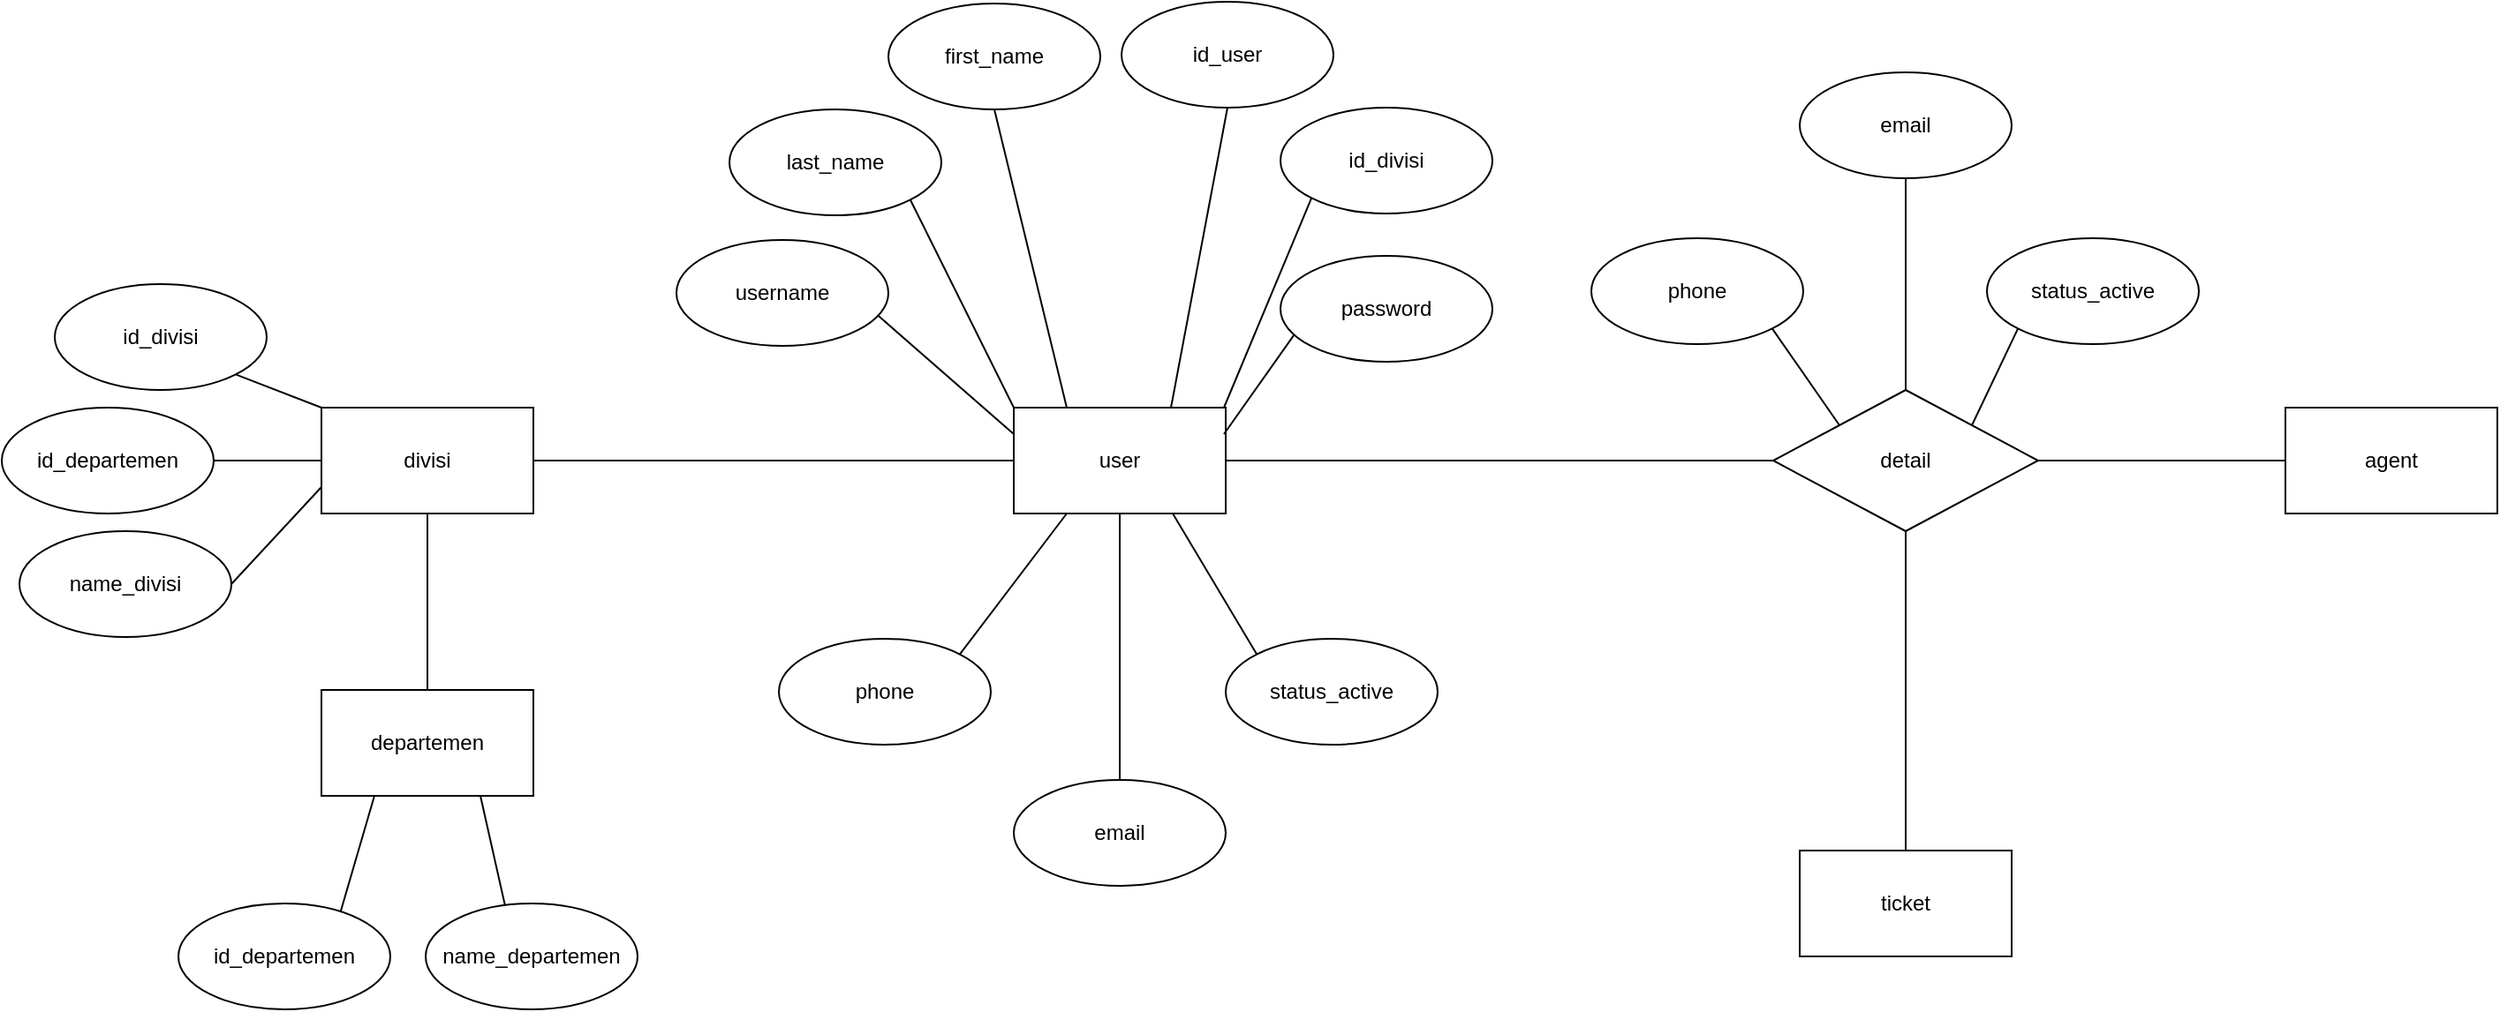 <mxfile version="21.6.6" type="github">
  <diagram name="Page-1" id="eoXUh2BZkERyDN2w-U0W">
    <mxGraphModel dx="3012" dy="1032" grid="1" gridSize="10" guides="1" tooltips="1" connect="1" arrows="1" fold="1" page="1" pageScale="1" pageWidth="1100" pageHeight="850" math="0" shadow="0">
      <root>
        <mxCell id="0" />
        <mxCell id="1" parent="0" />
        <mxCell id="iSvbAGB6jEqxjPEfxs2Z-42" style="rounded=0;orthogonalLoop=1;jettySize=auto;html=1;exitX=0.5;exitY=1;exitDx=0;exitDy=0;entryX=0.5;entryY=0;entryDx=0;entryDy=0;endArrow=none;endFill=0;" edge="1" parent="1" target="iSvbAGB6jEqxjPEfxs2Z-3">
          <mxGeometry relative="1" as="geometry">
            <mxPoint x="343" y="540" as="sourcePoint" />
          </mxGeometry>
        </mxCell>
        <mxCell id="iSvbAGB6jEqxjPEfxs2Z-45" style="rounded=0;orthogonalLoop=1;jettySize=auto;html=1;exitX=0.25;exitY=1;exitDx=0;exitDy=0;entryX=1;entryY=0;entryDx=0;entryDy=0;endArrow=none;endFill=0;" edge="1" parent="1" target="iSvbAGB6jEqxjPEfxs2Z-43">
          <mxGeometry relative="1" as="geometry">
            <mxPoint x="313" y="700" as="sourcePoint" />
          </mxGeometry>
        </mxCell>
        <mxCell id="iSvbAGB6jEqxjPEfxs2Z-46" style="rounded=0;orthogonalLoop=1;jettySize=auto;html=1;exitX=0.75;exitY=1;exitDx=0;exitDy=0;entryX=0;entryY=0;entryDx=0;entryDy=0;endArrow=none;endFill=0;" edge="1" parent="1" target="iSvbAGB6jEqxjPEfxs2Z-44">
          <mxGeometry relative="1" as="geometry">
            <mxPoint x="373" y="700" as="sourcePoint" />
          </mxGeometry>
        </mxCell>
        <mxCell id="iSvbAGB6jEqxjPEfxs2Z-48" style="rounded=0;orthogonalLoop=1;jettySize=auto;html=1;exitX=1;exitY=0.5;exitDx=0;exitDy=0;entryX=0;entryY=0.5;entryDx=0;entryDy=0;endArrow=none;endFill=0;" edge="1" parent="1" source="iSvbAGB6jEqxjPEfxs2Z-4" target="iSvbAGB6jEqxjPEfxs2Z-47">
          <mxGeometry relative="1" as="geometry" />
        </mxCell>
        <mxCell id="iSvbAGB6jEqxjPEfxs2Z-63" style="rounded=0;orthogonalLoop=1;jettySize=auto;html=1;exitX=0.25;exitY=1;exitDx=0;exitDy=0;entryX=1;entryY=0;entryDx=0;entryDy=0;endArrow=none;endFill=0;" edge="1" parent="1" source="iSvbAGB6jEqxjPEfxs2Z-4" target="iSvbAGB6jEqxjPEfxs2Z-28">
          <mxGeometry relative="1" as="geometry" />
        </mxCell>
        <mxCell id="iSvbAGB6jEqxjPEfxs2Z-64" style="rounded=0;orthogonalLoop=1;jettySize=auto;html=1;exitX=0.5;exitY=1;exitDx=0;exitDy=0;entryX=0.5;entryY=0;entryDx=0;entryDy=0;endArrow=none;endFill=0;" edge="1" parent="1" source="iSvbAGB6jEqxjPEfxs2Z-4" target="iSvbAGB6jEqxjPEfxs2Z-29">
          <mxGeometry relative="1" as="geometry" />
        </mxCell>
        <mxCell id="iSvbAGB6jEqxjPEfxs2Z-65" style="rounded=0;orthogonalLoop=1;jettySize=auto;html=1;exitX=0.75;exitY=1;exitDx=0;exitDy=0;entryX=0;entryY=0;entryDx=0;entryDy=0;endArrow=none;endFill=0;" edge="1" parent="1" source="iSvbAGB6jEqxjPEfxs2Z-4" target="iSvbAGB6jEqxjPEfxs2Z-30">
          <mxGeometry relative="1" as="geometry" />
        </mxCell>
        <mxCell id="iSvbAGB6jEqxjPEfxs2Z-4" value="user" style="rounded=0;whiteSpace=wrap;html=1;" vertex="1" parent="1">
          <mxGeometry x="283" y="279" width="120" height="60" as="geometry" />
        </mxCell>
        <mxCell id="iSvbAGB6jEqxjPEfxs2Z-5" value="ticket" style="rounded=0;whiteSpace=wrap;html=1;" vertex="1" parent="1">
          <mxGeometry x="728" y="530" width="120" height="60" as="geometry" />
        </mxCell>
        <mxCell id="iSvbAGB6jEqxjPEfxs2Z-8" style="edgeStyle=orthogonalEdgeStyle;rounded=0;orthogonalLoop=1;jettySize=auto;html=1;exitX=1;exitY=0.5;exitDx=0;exitDy=0;entryX=0;entryY=0.5;entryDx=0;entryDy=0;endArrow=none;endFill=0;" edge="1" parent="1" source="iSvbAGB6jEqxjPEfxs2Z-7">
          <mxGeometry relative="1" as="geometry">
            <mxPoint x="230" y="255" as="targetPoint" />
          </mxGeometry>
        </mxCell>
        <mxCell id="iSvbAGB6jEqxjPEfxs2Z-10" style="rounded=0;orthogonalLoop=1;jettySize=auto;html=1;exitX=1;exitY=1;exitDx=0;exitDy=0;entryX=0.25;entryY=0;entryDx=0;entryDy=0;endArrow=none;endFill=0;" edge="1" parent="1" source="iSvbAGB6jEqxjPEfxs2Z-9">
          <mxGeometry relative="1" as="geometry">
            <mxPoint x="260" y="225" as="targetPoint" />
          </mxGeometry>
        </mxCell>
        <mxCell id="iSvbAGB6jEqxjPEfxs2Z-21" style="rounded=0;orthogonalLoop=1;jettySize=auto;html=1;exitX=0.5;exitY=1;exitDx=0;exitDy=0;entryX=0.25;entryY=0;entryDx=0;entryDy=0;endArrow=none;endFill=0;" edge="1" parent="1" source="iSvbAGB6jEqxjPEfxs2Z-12" target="iSvbAGB6jEqxjPEfxs2Z-4">
          <mxGeometry relative="1" as="geometry" />
        </mxCell>
        <mxCell id="iSvbAGB6jEqxjPEfxs2Z-12" value="first_name" style="ellipse;whiteSpace=wrap;html=1;" vertex="1" parent="1">
          <mxGeometry x="212" y="50" width="120" height="60" as="geometry" />
        </mxCell>
        <mxCell id="iSvbAGB6jEqxjPEfxs2Z-23" style="rounded=0;orthogonalLoop=1;jettySize=auto;html=1;exitX=0.5;exitY=1;exitDx=0;exitDy=0;entryX=0.75;entryY=0;entryDx=0;entryDy=0;endArrow=none;endFill=0;" edge="1" parent="1" source="iSvbAGB6jEqxjPEfxs2Z-15">
          <mxGeometry relative="1" as="geometry">
            <mxPoint x="372" y="279" as="targetPoint" />
          </mxGeometry>
        </mxCell>
        <mxCell id="iSvbAGB6jEqxjPEfxs2Z-15" value="id_user" style="ellipse;whiteSpace=wrap;html=1;" vertex="1" parent="1">
          <mxGeometry x="344" y="49" width="120" height="60" as="geometry" />
        </mxCell>
        <mxCell id="iSvbAGB6jEqxjPEfxs2Z-24" style="rounded=0;orthogonalLoop=1;jettySize=auto;html=1;exitX=0;exitY=1;exitDx=0;exitDy=0;entryX=1;entryY=0;entryDx=0;entryDy=0;endArrow=none;endFill=0;" edge="1" parent="1" source="iSvbAGB6jEqxjPEfxs2Z-16">
          <mxGeometry relative="1" as="geometry">
            <mxPoint x="402" y="279" as="targetPoint" />
          </mxGeometry>
        </mxCell>
        <mxCell id="iSvbAGB6jEqxjPEfxs2Z-16" value="id_divisi" style="ellipse;whiteSpace=wrap;html=1;" vertex="1" parent="1">
          <mxGeometry x="434" y="109" width="120" height="60" as="geometry" />
        </mxCell>
        <mxCell id="iSvbAGB6jEqxjPEfxs2Z-20" style="rounded=0;orthogonalLoop=1;jettySize=auto;html=1;exitX=1;exitY=1;exitDx=0;exitDy=0;entryX=0;entryY=0;entryDx=0;entryDy=0;endArrow=none;endFill=0;" edge="1" parent="1" source="iSvbAGB6jEqxjPEfxs2Z-17" target="iSvbAGB6jEqxjPEfxs2Z-4">
          <mxGeometry relative="1" as="geometry" />
        </mxCell>
        <mxCell id="iSvbAGB6jEqxjPEfxs2Z-17" value="last_name" style="ellipse;whiteSpace=wrap;html=1;" vertex="1" parent="1">
          <mxGeometry x="122" y="110" width="120" height="60" as="geometry" />
        </mxCell>
        <mxCell id="iSvbAGB6jEqxjPEfxs2Z-19" style="rounded=0;orthogonalLoop=1;jettySize=auto;html=1;exitX=0.944;exitY=0.701;exitDx=0;exitDy=0;entryX=0;entryY=0.25;entryDx=0;entryDy=0;endArrow=none;endFill=0;exitPerimeter=0;" edge="1" parent="1" source="iSvbAGB6jEqxjPEfxs2Z-18" target="iSvbAGB6jEqxjPEfxs2Z-4">
          <mxGeometry relative="1" as="geometry" />
        </mxCell>
        <mxCell id="iSvbAGB6jEqxjPEfxs2Z-18" value="username" style="ellipse;whiteSpace=wrap;html=1;" vertex="1" parent="1">
          <mxGeometry x="92" y="184" width="120" height="60" as="geometry" />
        </mxCell>
        <mxCell id="iSvbAGB6jEqxjPEfxs2Z-26" style="rounded=0;orthogonalLoop=1;jettySize=auto;html=1;exitX=0.064;exitY=0.747;exitDx=0;exitDy=0;entryX=1;entryY=0.25;entryDx=0;entryDy=0;endArrow=none;endFill=0;exitPerimeter=0;" edge="1" parent="1" source="iSvbAGB6jEqxjPEfxs2Z-25">
          <mxGeometry relative="1" as="geometry">
            <mxPoint x="402" y="294" as="targetPoint" />
          </mxGeometry>
        </mxCell>
        <mxCell id="iSvbAGB6jEqxjPEfxs2Z-25" value="password" style="ellipse;whiteSpace=wrap;html=1;" vertex="1" parent="1">
          <mxGeometry x="434" y="193" width="120" height="60" as="geometry" />
        </mxCell>
        <mxCell id="iSvbAGB6jEqxjPEfxs2Z-28" value="phone" style="ellipse;whiteSpace=wrap;html=1;" vertex="1" parent="1">
          <mxGeometry x="150" y="410" width="120" height="60" as="geometry" />
        </mxCell>
        <mxCell id="iSvbAGB6jEqxjPEfxs2Z-29" value="email" style="ellipse;whiteSpace=wrap;html=1;" vertex="1" parent="1">
          <mxGeometry x="283" y="490" width="120" height="60" as="geometry" />
        </mxCell>
        <mxCell id="iSvbAGB6jEqxjPEfxs2Z-30" value="status_active" style="ellipse;whiteSpace=wrap;html=1;" vertex="1" parent="1">
          <mxGeometry x="403" y="410" width="120" height="60" as="geometry" />
        </mxCell>
        <mxCell id="iSvbAGB6jEqxjPEfxs2Z-36" style="rounded=0;orthogonalLoop=1;jettySize=auto;html=1;exitX=1;exitY=1;exitDx=0;exitDy=0;entryX=0;entryY=0.25;entryDx=0;entryDy=0;endArrow=none;endFill=0;" edge="1" parent="1" source="iSvbAGB6jEqxjPEfxs2Z-35">
          <mxGeometry relative="1" as="geometry">
            <mxPoint x="283" y="495" as="targetPoint" />
          </mxGeometry>
        </mxCell>
        <mxCell id="iSvbAGB6jEqxjPEfxs2Z-38" style="rounded=0;orthogonalLoop=1;jettySize=auto;html=1;exitX=1;exitY=0.5;exitDx=0;exitDy=0;entryX=0;entryY=0.5;entryDx=0;entryDy=0;endArrow=none;endFill=0;" edge="1" parent="1" source="iSvbAGB6jEqxjPEfxs2Z-37">
          <mxGeometry relative="1" as="geometry">
            <mxPoint x="283" y="510" as="targetPoint" />
          </mxGeometry>
        </mxCell>
        <mxCell id="iSvbAGB6jEqxjPEfxs2Z-40" style="rounded=0;orthogonalLoop=1;jettySize=auto;html=1;exitX=1;exitY=0;exitDx=0;exitDy=0;entryX=0;entryY=0.75;entryDx=0;entryDy=0;endArrow=none;endFill=0;" edge="1" parent="1" source="iSvbAGB6jEqxjPEfxs2Z-39">
          <mxGeometry relative="1" as="geometry">
            <mxPoint x="283" y="525" as="targetPoint" />
          </mxGeometry>
        </mxCell>
        <mxCell id="iSvbAGB6jEqxjPEfxs2Z-67" style="rounded=0;orthogonalLoop=1;jettySize=auto;html=1;exitX=1;exitY=0.5;exitDx=0;exitDy=0;entryX=0;entryY=0.5;entryDx=0;entryDy=0;endArrow=none;endFill=0;" edge="1" parent="1" source="iSvbAGB6jEqxjPEfxs2Z-47" target="iSvbAGB6jEqxjPEfxs2Z-66">
          <mxGeometry relative="1" as="geometry" />
        </mxCell>
        <mxCell id="iSvbAGB6jEqxjPEfxs2Z-68" style="rounded=0;orthogonalLoop=1;jettySize=auto;html=1;exitX=0.5;exitY=1;exitDx=0;exitDy=0;entryX=0.5;entryY=0;entryDx=0;entryDy=0;endArrow=none;endFill=0;" edge="1" parent="1" source="iSvbAGB6jEqxjPEfxs2Z-47" target="iSvbAGB6jEqxjPEfxs2Z-5">
          <mxGeometry relative="1" as="geometry" />
        </mxCell>
        <mxCell id="iSvbAGB6jEqxjPEfxs2Z-72" style="rounded=0;orthogonalLoop=1;jettySize=auto;html=1;exitX=0;exitY=0;exitDx=0;exitDy=0;entryX=1;entryY=1;entryDx=0;entryDy=0;endArrow=none;endFill=0;" edge="1" parent="1" source="iSvbAGB6jEqxjPEfxs2Z-47" target="iSvbAGB6jEqxjPEfxs2Z-69">
          <mxGeometry relative="1" as="geometry" />
        </mxCell>
        <mxCell id="iSvbAGB6jEqxjPEfxs2Z-73" style="rounded=0;orthogonalLoop=1;jettySize=auto;html=1;exitX=0.5;exitY=0;exitDx=0;exitDy=0;entryX=0.5;entryY=1;entryDx=0;entryDy=0;endArrow=none;endFill=0;" edge="1" parent="1" source="iSvbAGB6jEqxjPEfxs2Z-47" target="iSvbAGB6jEqxjPEfxs2Z-70">
          <mxGeometry relative="1" as="geometry" />
        </mxCell>
        <mxCell id="iSvbAGB6jEqxjPEfxs2Z-74" style="rounded=0;orthogonalLoop=1;jettySize=auto;html=1;exitX=1;exitY=0;exitDx=0;exitDy=0;entryX=0;entryY=1;entryDx=0;entryDy=0;endArrow=none;endFill=0;" edge="1" parent="1" source="iSvbAGB6jEqxjPEfxs2Z-47" target="iSvbAGB6jEqxjPEfxs2Z-71">
          <mxGeometry relative="1" as="geometry" />
        </mxCell>
        <mxCell id="iSvbAGB6jEqxjPEfxs2Z-47" value="detail" style="rhombus;whiteSpace=wrap;html=1;" vertex="1" parent="1">
          <mxGeometry x="713" y="269" width="150" height="80" as="geometry" />
        </mxCell>
        <mxCell id="iSvbAGB6jEqxjPEfxs2Z-56" style="rounded=0;orthogonalLoop=1;jettySize=auto;html=1;exitX=1;exitY=0.5;exitDx=0;exitDy=0;entryX=0;entryY=0.5;entryDx=0;entryDy=0;endArrow=none;endFill=0;" edge="1" parent="1" source="iSvbAGB6jEqxjPEfxs2Z-49" target="iSvbAGB6jEqxjPEfxs2Z-4">
          <mxGeometry relative="1" as="geometry" />
        </mxCell>
        <mxCell id="iSvbAGB6jEqxjPEfxs2Z-57" style="rounded=0;orthogonalLoop=1;jettySize=auto;html=1;exitX=0.5;exitY=1;exitDx=0;exitDy=0;entryX=0.5;entryY=0;entryDx=0;entryDy=0;endArrow=none;endFill=0;" edge="1" parent="1" source="iSvbAGB6jEqxjPEfxs2Z-49" target="iSvbAGB6jEqxjPEfxs2Z-50">
          <mxGeometry relative="1" as="geometry" />
        </mxCell>
        <mxCell id="iSvbAGB6jEqxjPEfxs2Z-58" style="rounded=0;orthogonalLoop=1;jettySize=auto;html=1;exitX=0;exitY=0.75;exitDx=0;exitDy=0;entryX=1;entryY=0.5;entryDx=0;entryDy=0;endArrow=none;endFill=0;" edge="1" parent="1" source="iSvbAGB6jEqxjPEfxs2Z-49" target="iSvbAGB6jEqxjPEfxs2Z-53">
          <mxGeometry relative="1" as="geometry" />
        </mxCell>
        <mxCell id="iSvbAGB6jEqxjPEfxs2Z-49" value="&lt;div&gt;divisi&lt;/div&gt;" style="rounded=0;whiteSpace=wrap;html=1;" vertex="1" parent="1">
          <mxGeometry x="-109" y="279" width="120" height="60" as="geometry" />
        </mxCell>
        <mxCell id="iSvbAGB6jEqxjPEfxs2Z-61" style="rounded=0;orthogonalLoop=1;jettySize=auto;html=1;exitX=0.25;exitY=1;exitDx=0;exitDy=0;entryX=0.75;entryY=0.183;entryDx=0;entryDy=0;entryPerimeter=0;endArrow=none;endFill=0;" edge="1" parent="1" source="iSvbAGB6jEqxjPEfxs2Z-50" target="iSvbAGB6jEqxjPEfxs2Z-54">
          <mxGeometry relative="1" as="geometry" />
        </mxCell>
        <mxCell id="iSvbAGB6jEqxjPEfxs2Z-62" style="rounded=0;orthogonalLoop=1;jettySize=auto;html=1;exitX=0.75;exitY=1;exitDx=0;exitDy=0;entryX=0.378;entryY=0.049;entryDx=0;entryDy=0;entryPerimeter=0;endArrow=none;endFill=0;" edge="1" parent="1" source="iSvbAGB6jEqxjPEfxs2Z-50" target="iSvbAGB6jEqxjPEfxs2Z-55">
          <mxGeometry relative="1" as="geometry" />
        </mxCell>
        <mxCell id="iSvbAGB6jEqxjPEfxs2Z-50" value="departemen" style="rounded=0;whiteSpace=wrap;html=1;" vertex="1" parent="1">
          <mxGeometry x="-109" y="439" width="120" height="60" as="geometry" />
        </mxCell>
        <mxCell id="iSvbAGB6jEqxjPEfxs2Z-60" style="rounded=0;orthogonalLoop=1;jettySize=auto;html=1;exitX=1;exitY=1;exitDx=0;exitDy=0;entryX=0;entryY=0;entryDx=0;entryDy=0;endArrow=none;endFill=0;" edge="1" parent="1" source="iSvbAGB6jEqxjPEfxs2Z-51" target="iSvbAGB6jEqxjPEfxs2Z-49">
          <mxGeometry relative="1" as="geometry" />
        </mxCell>
        <mxCell id="iSvbAGB6jEqxjPEfxs2Z-51" value="id_divisi" style="ellipse;whiteSpace=wrap;html=1;" vertex="1" parent="1">
          <mxGeometry x="-260" y="209" width="120" height="60" as="geometry" />
        </mxCell>
        <mxCell id="iSvbAGB6jEqxjPEfxs2Z-59" style="rounded=0;orthogonalLoop=1;jettySize=auto;html=1;exitX=1;exitY=0.5;exitDx=0;exitDy=0;entryX=0;entryY=0.5;entryDx=0;entryDy=0;endArrow=none;endFill=0;" edge="1" parent="1" source="iSvbAGB6jEqxjPEfxs2Z-52" target="iSvbAGB6jEqxjPEfxs2Z-49">
          <mxGeometry relative="1" as="geometry" />
        </mxCell>
        <mxCell id="iSvbAGB6jEqxjPEfxs2Z-52" value="id_departemen" style="ellipse;whiteSpace=wrap;html=1;" vertex="1" parent="1">
          <mxGeometry x="-290" y="279" width="120" height="60" as="geometry" />
        </mxCell>
        <mxCell id="iSvbAGB6jEqxjPEfxs2Z-53" value="name_divisi" style="ellipse;whiteSpace=wrap;html=1;" vertex="1" parent="1">
          <mxGeometry x="-280" y="349" width="120" height="60" as="geometry" />
        </mxCell>
        <mxCell id="iSvbAGB6jEqxjPEfxs2Z-54" value="id_departemen" style="ellipse;whiteSpace=wrap;html=1;" vertex="1" parent="1">
          <mxGeometry x="-190" y="560" width="120" height="60" as="geometry" />
        </mxCell>
        <mxCell id="iSvbAGB6jEqxjPEfxs2Z-55" value="name_departemen" style="ellipse;whiteSpace=wrap;html=1;" vertex="1" parent="1">
          <mxGeometry x="-50" y="560" width="120" height="60" as="geometry" />
        </mxCell>
        <mxCell id="iSvbAGB6jEqxjPEfxs2Z-66" value="agent" style="rounded=0;whiteSpace=wrap;html=1;" vertex="1" parent="1">
          <mxGeometry x="1003" y="279" width="120" height="60" as="geometry" />
        </mxCell>
        <mxCell id="iSvbAGB6jEqxjPEfxs2Z-69" value="phone" style="ellipse;whiteSpace=wrap;html=1;" vertex="1" parent="1">
          <mxGeometry x="610" y="183" width="120" height="60" as="geometry" />
        </mxCell>
        <mxCell id="iSvbAGB6jEqxjPEfxs2Z-70" value="email" style="ellipse;whiteSpace=wrap;html=1;" vertex="1" parent="1">
          <mxGeometry x="728" y="89" width="120" height="60" as="geometry" />
        </mxCell>
        <mxCell id="iSvbAGB6jEqxjPEfxs2Z-71" value="status_active" style="ellipse;whiteSpace=wrap;html=1;" vertex="1" parent="1">
          <mxGeometry x="834" y="183" width="120" height="60" as="geometry" />
        </mxCell>
      </root>
    </mxGraphModel>
  </diagram>
</mxfile>
